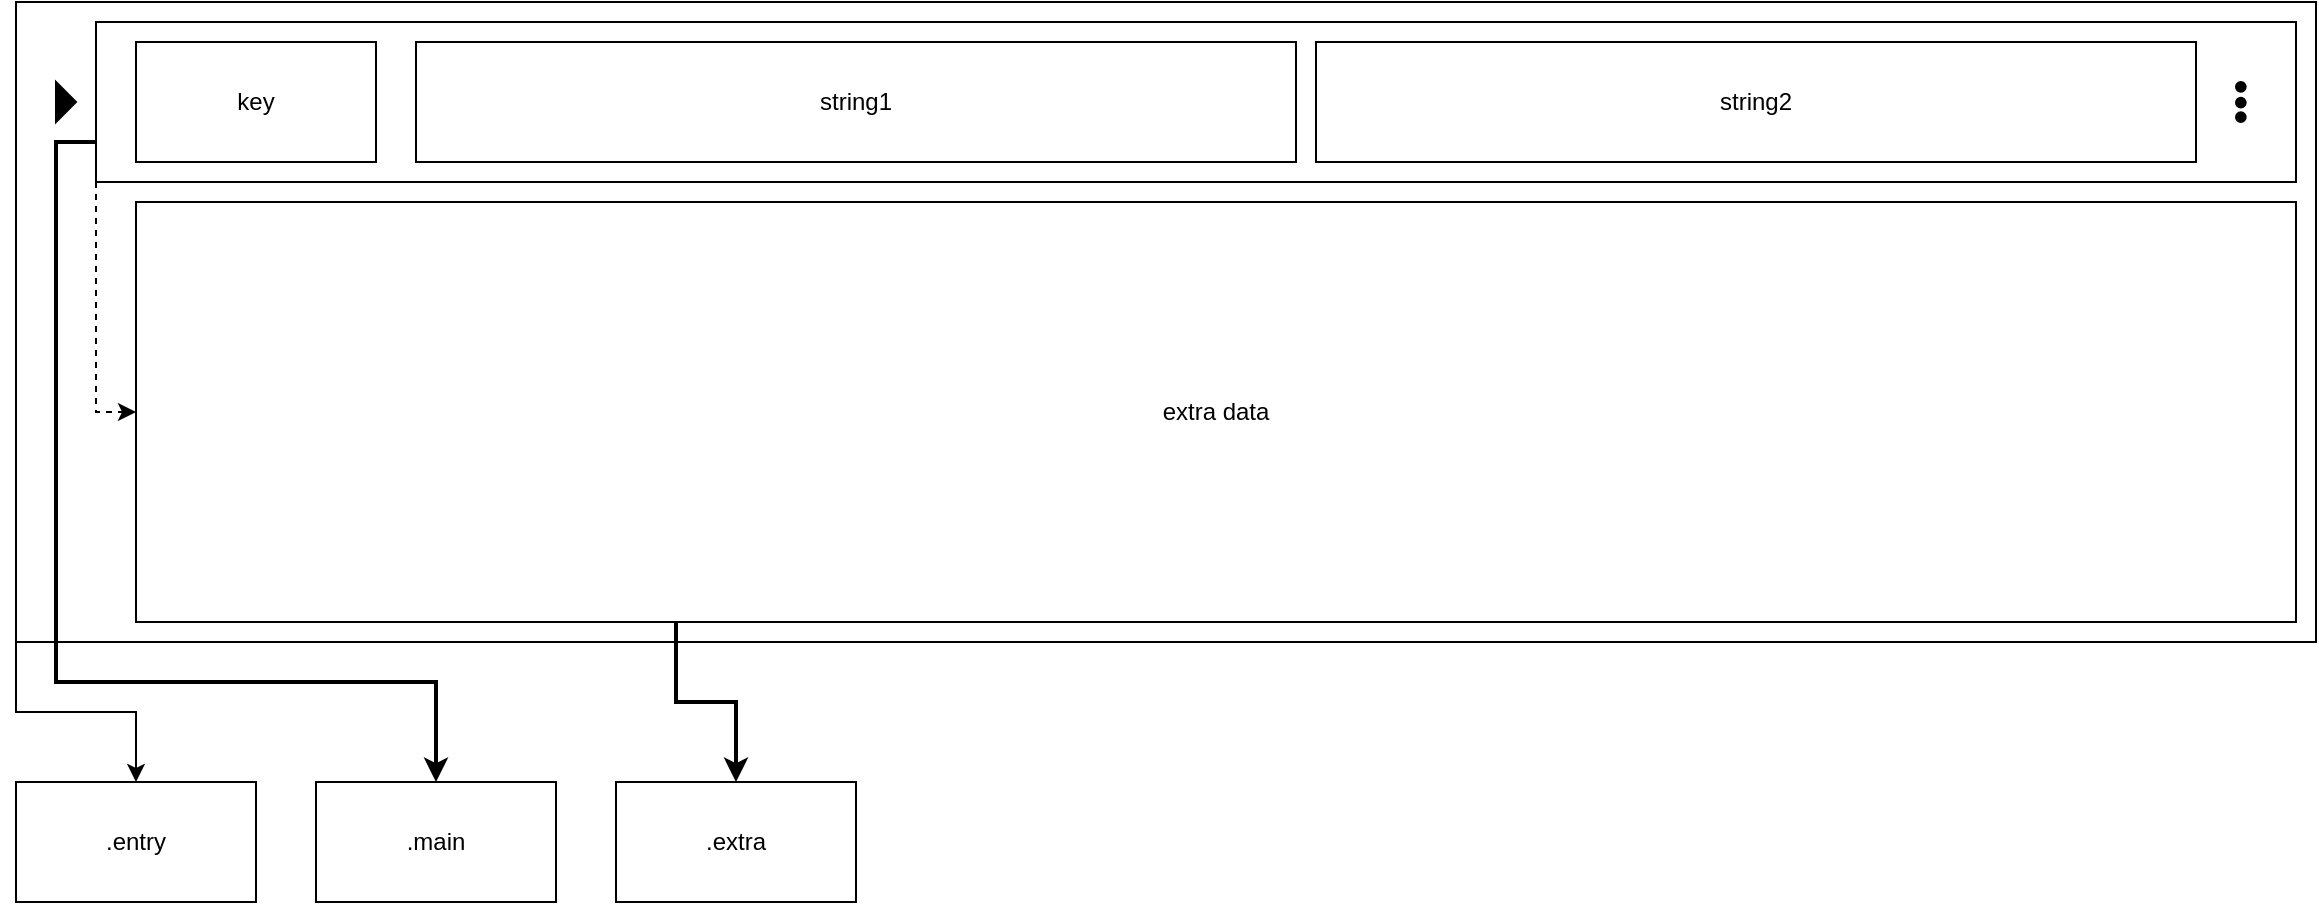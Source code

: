 <mxfile>
    <diagram id="N-NqEReRJQJQrJY7CJO8" name="Page-1">
        <mxGraphModel dx="1591" dy="931" grid="1" gridSize="10" guides="1" tooltips="1" connect="1" arrows="1" fold="1" page="1" pageScale="1" pageWidth="1169" pageHeight="827" math="0" shadow="0">
            <root>
                <mxCell id="0"/>
                <mxCell id="1" parent="0"/>
                <mxCell id="PNC0AH6JoXKZmijt-zqj-16" style="edgeStyle=orthogonalEdgeStyle;rounded=0;orthogonalLoop=1;jettySize=auto;html=1;exitX=0;exitY=1;exitDx=0;exitDy=0;" parent="1" source="PNC0AH6JoXKZmijt-zqj-1" target="PNC0AH6JoXKZmijt-zqj-15" edge="1">
                    <mxGeometry relative="1" as="geometry"/>
                </mxCell>
                <mxCell id="PNC0AH6JoXKZmijt-zqj-1" value="" style="rounded=0;whiteSpace=wrap;html=1;fillColor=default;" parent="1" vertex="1">
                    <mxGeometry x="10" y="40" width="1150" height="320" as="geometry"/>
                </mxCell>
                <mxCell id="PNC0AH6JoXKZmijt-zqj-9" style="edgeStyle=orthogonalEdgeStyle;rounded=0;orthogonalLoop=1;jettySize=auto;html=1;exitX=0;exitY=1;exitDx=0;exitDy=0;entryX=0;entryY=0.5;entryDx=0;entryDy=0;strokeWidth=1;dashed=1;" parent="1" source="PNC0AH6JoXKZmijt-zqj-2" target="PNC0AH6JoXKZmijt-zqj-7" edge="1">
                    <mxGeometry relative="1" as="geometry"/>
                </mxCell>
                <mxCell id="PNC0AH6JoXKZmijt-zqj-19" style="edgeStyle=orthogonalEdgeStyle;rounded=0;orthogonalLoop=1;jettySize=auto;html=1;exitX=0;exitY=0.75;exitDx=0;exitDy=0;entryX=0.5;entryY=0;entryDx=0;entryDy=0;fontColor=#FFFFFF;strokeWidth=2;" parent="1" source="PNC0AH6JoXKZmijt-zqj-2" target="PNC0AH6JoXKZmijt-zqj-18" edge="1">
                    <mxGeometry relative="1" as="geometry">
                        <Array as="points">
                            <mxPoint x="30" y="110"/>
                            <mxPoint x="30" y="380"/>
                            <mxPoint x="220" y="380"/>
                        </Array>
                    </mxGeometry>
                </mxCell>
                <mxCell id="PNC0AH6JoXKZmijt-zqj-2" value="" style="rounded=0;whiteSpace=wrap;html=1;fillColor=default;" parent="1" vertex="1">
                    <mxGeometry x="50" y="50" width="1100" height="80" as="geometry"/>
                </mxCell>
                <mxCell id="PNC0AH6JoXKZmijt-zqj-3" value="key" style="rounded=0;whiteSpace=wrap;html=1;fillColor=default;" parent="1" vertex="1">
                    <mxGeometry x="70" y="60" width="120" height="60" as="geometry"/>
                </mxCell>
                <mxCell id="PNC0AH6JoXKZmijt-zqj-5" value="string1" style="rounded=0;whiteSpace=wrap;html=1;fillColor=default;" parent="1" vertex="1">
                    <mxGeometry x="210" y="60" width="440" height="60" as="geometry"/>
                </mxCell>
                <mxCell id="PNC0AH6JoXKZmijt-zqj-6" value="string2" style="rounded=0;whiteSpace=wrap;html=1;fillColor=default;" parent="1" vertex="1">
                    <mxGeometry x="660" y="60" width="440" height="60" as="geometry"/>
                </mxCell>
                <mxCell id="PNC0AH6JoXKZmijt-zqj-21" style="edgeStyle=orthogonalEdgeStyle;rounded=0;orthogonalLoop=1;jettySize=auto;html=1;exitX=0.25;exitY=1;exitDx=0;exitDy=0;entryX=0.5;entryY=0;entryDx=0;entryDy=0;fontColor=#FFFFFF;strokeWidth=2;" parent="1" source="PNC0AH6JoXKZmijt-zqj-7" target="PNC0AH6JoXKZmijt-zqj-20" edge="1">
                    <mxGeometry relative="1" as="geometry"/>
                </mxCell>
                <mxCell id="PNC0AH6JoXKZmijt-zqj-7" value="extra data" style="rounded=0;whiteSpace=wrap;html=1;fillColor=default;" parent="1" vertex="1">
                    <mxGeometry x="70" y="140" width="1080" height="210" as="geometry"/>
                </mxCell>
                <mxCell id="PNC0AH6JoXKZmijt-zqj-10" value="" style="triangle;whiteSpace=wrap;html=1;fillColor=#000000;" parent="1" vertex="1">
                    <mxGeometry x="30" y="80" width="10" height="20" as="geometry"/>
                </mxCell>
                <mxCell id="PNC0AH6JoXKZmijt-zqj-14" value="" style="group" parent="1" vertex="1" connectable="0">
                    <mxGeometry x="1120" y="80" width="40" height="20" as="geometry"/>
                </mxCell>
                <mxCell id="PNC0AH6JoXKZmijt-zqj-11" value="" style="ellipse;whiteSpace=wrap;html=1;aspect=fixed;fillColor=#000000;" parent="PNC0AH6JoXKZmijt-zqj-14" vertex="1">
                    <mxGeometry width="4.848" height="4.848" as="geometry"/>
                </mxCell>
                <mxCell id="PNC0AH6JoXKZmijt-zqj-12" value="" style="ellipse;whiteSpace=wrap;html=1;aspect=fixed;fillColor=#000000;" parent="PNC0AH6JoXKZmijt-zqj-14" vertex="1">
                    <mxGeometry y="7.879" width="4.848" height="4.848" as="geometry"/>
                </mxCell>
                <mxCell id="PNC0AH6JoXKZmijt-zqj-13" value="" style="ellipse;whiteSpace=wrap;html=1;aspect=fixed;fillColor=#000000;" parent="PNC0AH6JoXKZmijt-zqj-14" vertex="1">
                    <mxGeometry y="15.152" width="4.848" height="4.848" as="geometry"/>
                </mxCell>
                <mxCell id="PNC0AH6JoXKZmijt-zqj-15" value=".entry" style="rounded=0;whiteSpace=wrap;html=1;" parent="1" vertex="1">
                    <mxGeometry x="10" y="430" width="120" height="60" as="geometry"/>
                </mxCell>
                <mxCell id="PNC0AH6JoXKZmijt-zqj-18" value=".main" style="rounded=0;whiteSpace=wrap;html=1;" parent="1" vertex="1">
                    <mxGeometry x="160" y="430" width="120" height="60" as="geometry"/>
                </mxCell>
                <mxCell id="PNC0AH6JoXKZmijt-zqj-20" value=".extra" style="rounded=0;whiteSpace=wrap;html=1;" parent="1" vertex="1">
                    <mxGeometry x="310" y="430" width="120" height="60" as="geometry"/>
                </mxCell>
            </root>
        </mxGraphModel>
    </diagram>
</mxfile>